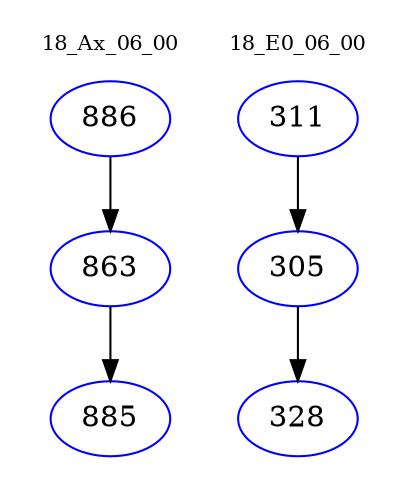 digraph{
subgraph cluster_0 {
color = white
label = "18_Ax_06_00";
fontsize=10;
T0_886 [label="886", color="blue"]
T0_886 -> T0_863 [color="black"]
T0_863 [label="863", color="blue"]
T0_863 -> T0_885 [color="black"]
T0_885 [label="885", color="blue"]
}
subgraph cluster_1 {
color = white
label = "18_E0_06_00";
fontsize=10;
T1_311 [label="311", color="blue"]
T1_311 -> T1_305 [color="black"]
T1_305 [label="305", color="blue"]
T1_305 -> T1_328 [color="black"]
T1_328 [label="328", color="blue"]
}
}
